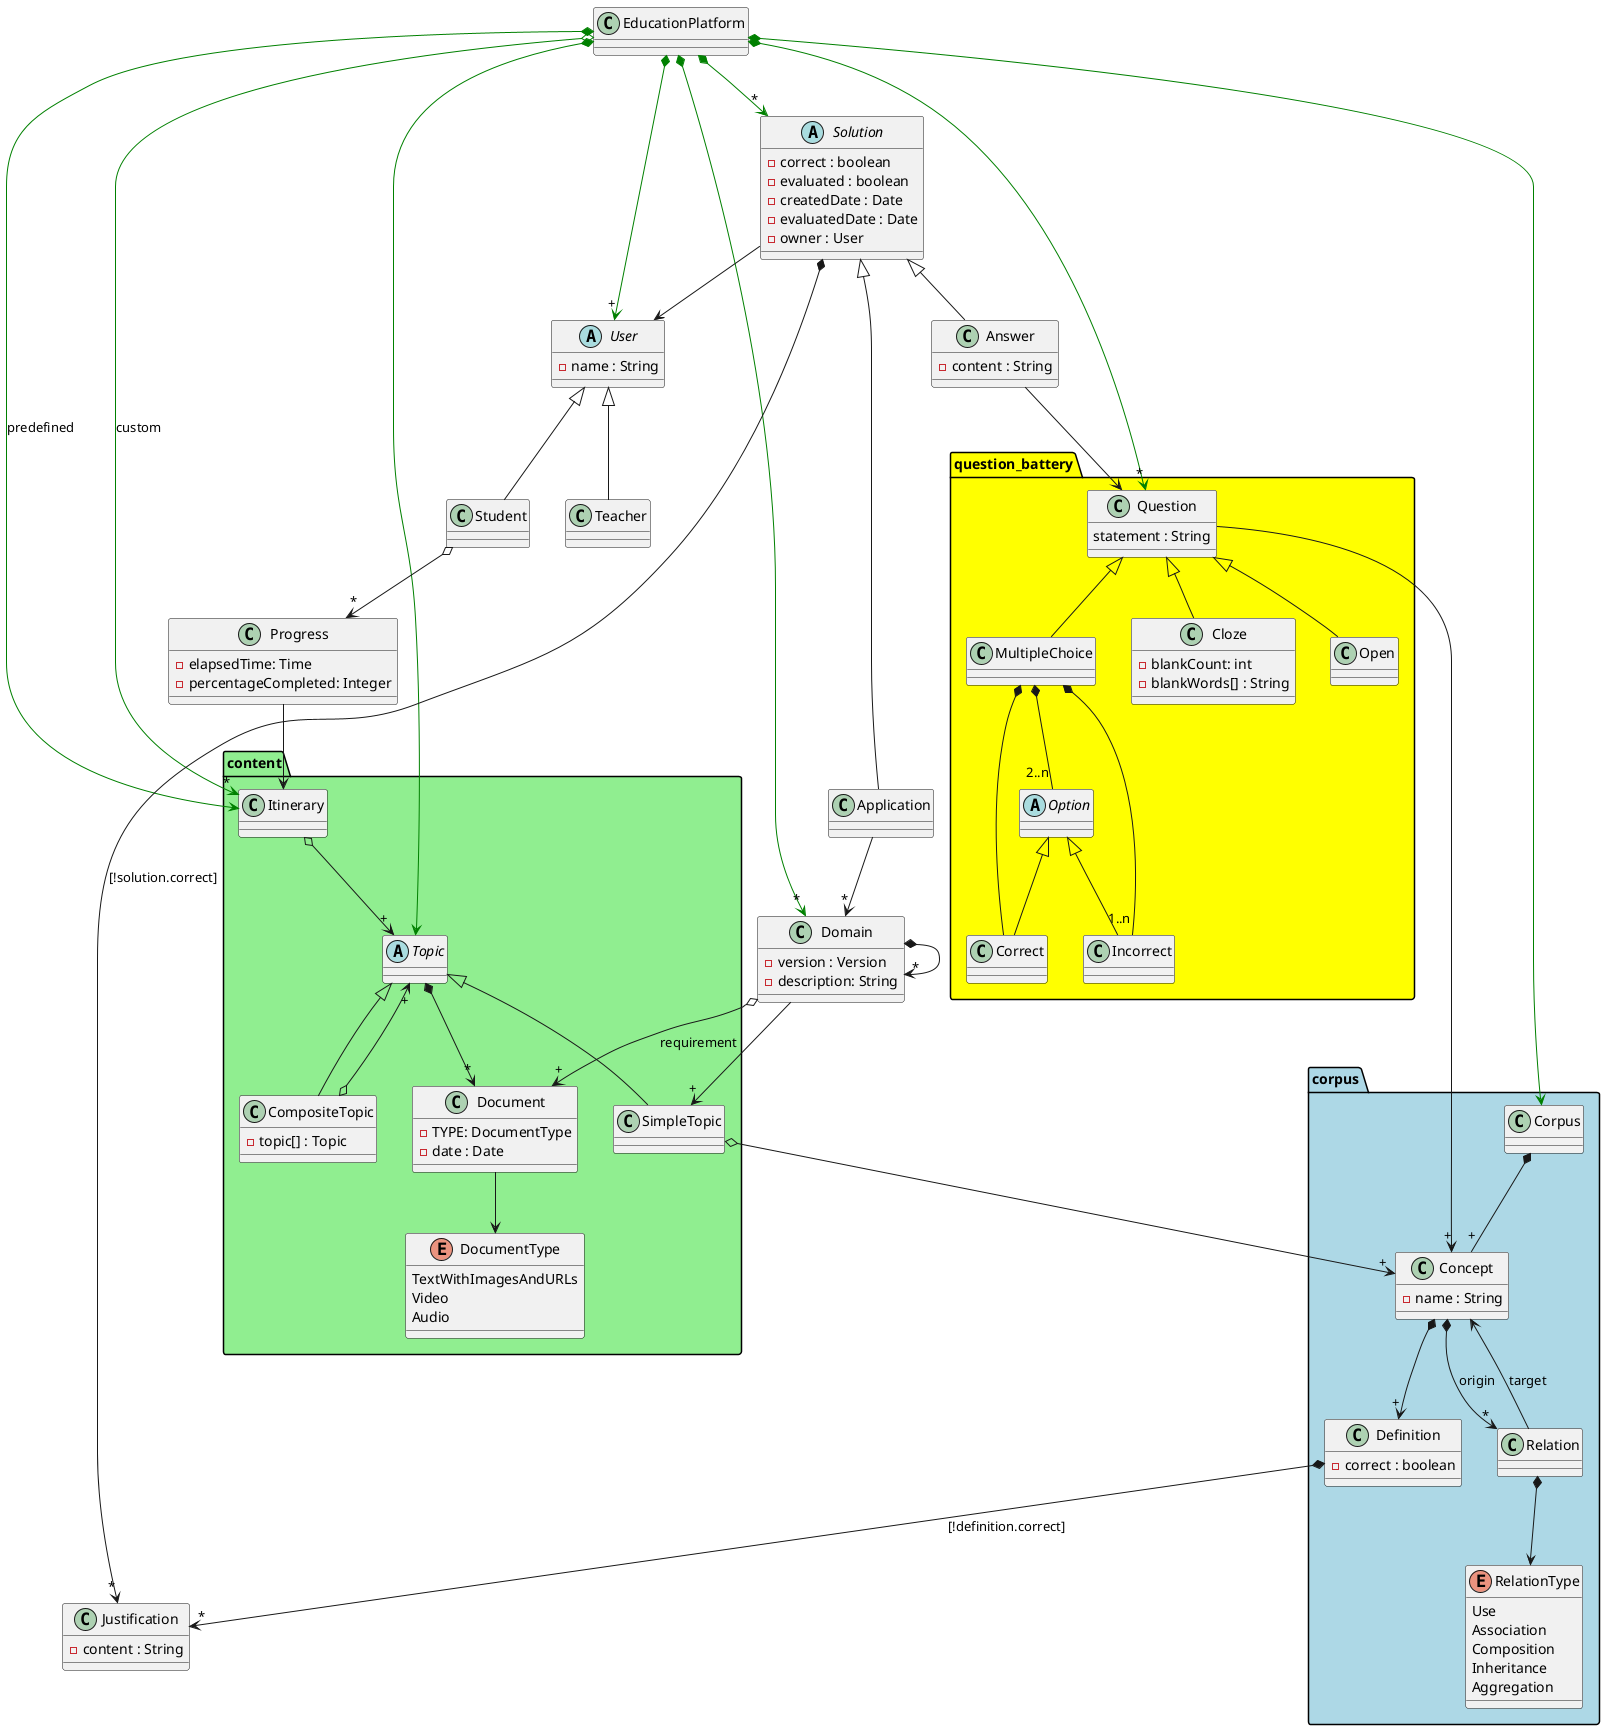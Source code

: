 @startuml EducationPlatformDomain

EducationPlatform *-[#green]-> "+" User
EducationPlatform *-[#green]-> content.Topic
EducationPlatform *-[#green]-> content.Itinerary : predefined
EducationPlatform o-[#green]-> "*" content.Itinerary : custom
EducationPlatform *-[#green]-> "*" question_battery.Question
EducationPlatform *-[#green]-> "*" Domain
EducationPlatform *-[#green]-> "*" Solution
EducationPlatform *-[#green]-> corpus.Corpus

abstract Solution {
    - correct : boolean
    - evaluated : boolean
    - createdDate : Date
    - evaluatedDate : Date
    - owner : User
}
Solution <|--  Application
Solution <|-- Answer
Solution --> User
Solution *--> "*" Justification:[!solution.correct]

class Answer{
    - content : String
}
Answer --> Question

abstract User{
    - name : String
}
User <|-- Teacher
User <|-- Student

class Teacher{
    
}

class Student{

}
Student o-->"*" Progress

class Progress {
    - elapsedTime: Time
    - percentageCompleted: Integer
}
Progress --> content.Itinerary

class Justification {
    - content : String
}

package content #lightgreen{

    class Itinerary {
   
    }
    Itinerary o--> "+" Topic

    abstract Topic{
    }
    Topic <|-- CompositeTopic
    Topic <|-- SimpleTopic
    Topic *--> "*" Document

    class CompositeTopic {
        - topic[] : Topic
    }

    class Document {
        - TYPE: DocumentType
        - date : Date
    }
    Document --> DocumentType

    enum DocumentType {
        TextWithImagesAndURLs
        Video
        Audio
    }

    class SimpleTopic{
    }
    SimpleTopic o--> "+" corpus.Concept

    class CompositeTopic{
    }
    CompositeTopic o--> "+" Topic
}

package corpus #lightblue{

    class Corpus {
    }
    Corpus *-- "+" Concept

    class Concept{
        - name : String
    }
    Concept *-down-> "+" Definition
    Concept *-down-> "*" Relation : origin

    class Definition {
        - correct : boolean
    }
    Definition *--> "*" Justification:[!definition.correct]

    class Relation {
    }
    Relation --> Concept : target
    Relation *-down-> RelationType

    enum RelationType {
        Use
        Association
        Composition
        Inheritance
        Aggregation
    }

}

class Domain {
   - version : Version
   - description: String
}
Domain --> "+" SimpleTopic
Domain *--> "*" Domain
Domain o--> "+" content.Document : requirement

class Application{
  
}
Application --> "*" Domain

package question_battery #yellow{

    class Question{
            statement : String
    }
    Question <|-- MultipleChoice
    Question <|-- Cloze
    Question <|-- Open
    Question --> "+" Concept

    class Cloze{
       - blankCount: int
       - blankWords[] : String
    }

    class MultipleChoice{
    }
    MultipleChoice *--"2..n" Option
    MultipleChoice *-- Correct
    MultipleChoice *--"1..n" Incorrect

    abstract Option
    Option <|-- Incorrect
    Option <|-- Correct

    class Correct

    class Incorrect

}

@enduml
